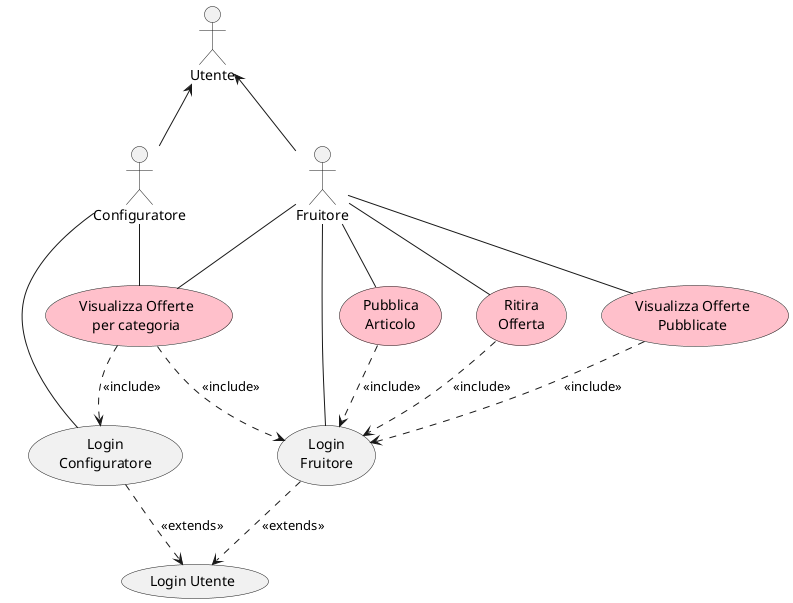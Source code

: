 @startuml ver1

:Configuratore: as conf
:Utente: as user
':Amministratore: as admin
conf -up-> user

conf -- (Login\nConfiguratore)
'conf -- (Visualizza\nGerarchia)
'conf -- (Creazione\nGerarchia)
'conf -- (Registrazione\nConfiguratore)

'admin -- (Registrazione\nConfiguratore)

'(Creazione\nGerarchia) ..> (Login\nConfiguratore): <<include>>
(Login\nConfiguratore) ..> (Login Utente): <<extends>>

'Versione 2'

:Fruitore: as fruit
fruit -up-> user

'(Aggiungi\nScambio)
(Login\nFruitore)
'(Registrazione\nFruitore)
'(Visualizza\nScambi)

'conf --(Aggiungi\nScambio)
'fruit -- (Visualizza\nScambi)
'fruit -- (Registrazione\nFruitore)
fruit -- (Login\nFruitore)

(Login\nFruitore) ..> (Login Utente): <<extends>>
'(Visualizza\nScambi) ..> (Login\nFruitore): <<include>>
'(Aggiungi\nScambio) ..> (Login\nConfiguratore): <<include>>

'versione 3'
(Visualizza Offerte\nper categoria) #Pink
(Pubblica\nArticolo) #Pink
(Ritira\nOfferta) #Pink
(Visualizza Offerte\nPubblicate) #Pink

fruit -- (Visualizza Offerte\nper categoria)
fruit -- (Pubblica\nArticolo)
fruit -- (Ritira\nOfferta)
fruit -- (Visualizza Offerte\nPubblicate)
conf -- (Visualizza Offerte\nper categoria)

(Visualizza Offerte\nper categoria) ..> (Login\nFruitore): <<include>>
(Pubblica\nArticolo) ..> (Login\nFruitore): <<include>>
(Ritira\nOfferta) ..> (Login\nFruitore): <<include>>
(Visualizza Offerte\nPubblicate) ..> (Login\nFruitore): <<include>>
(Visualizza Offerte\nper categoria) ..> (Login\nConfiguratore): <<include>>



@enduml
